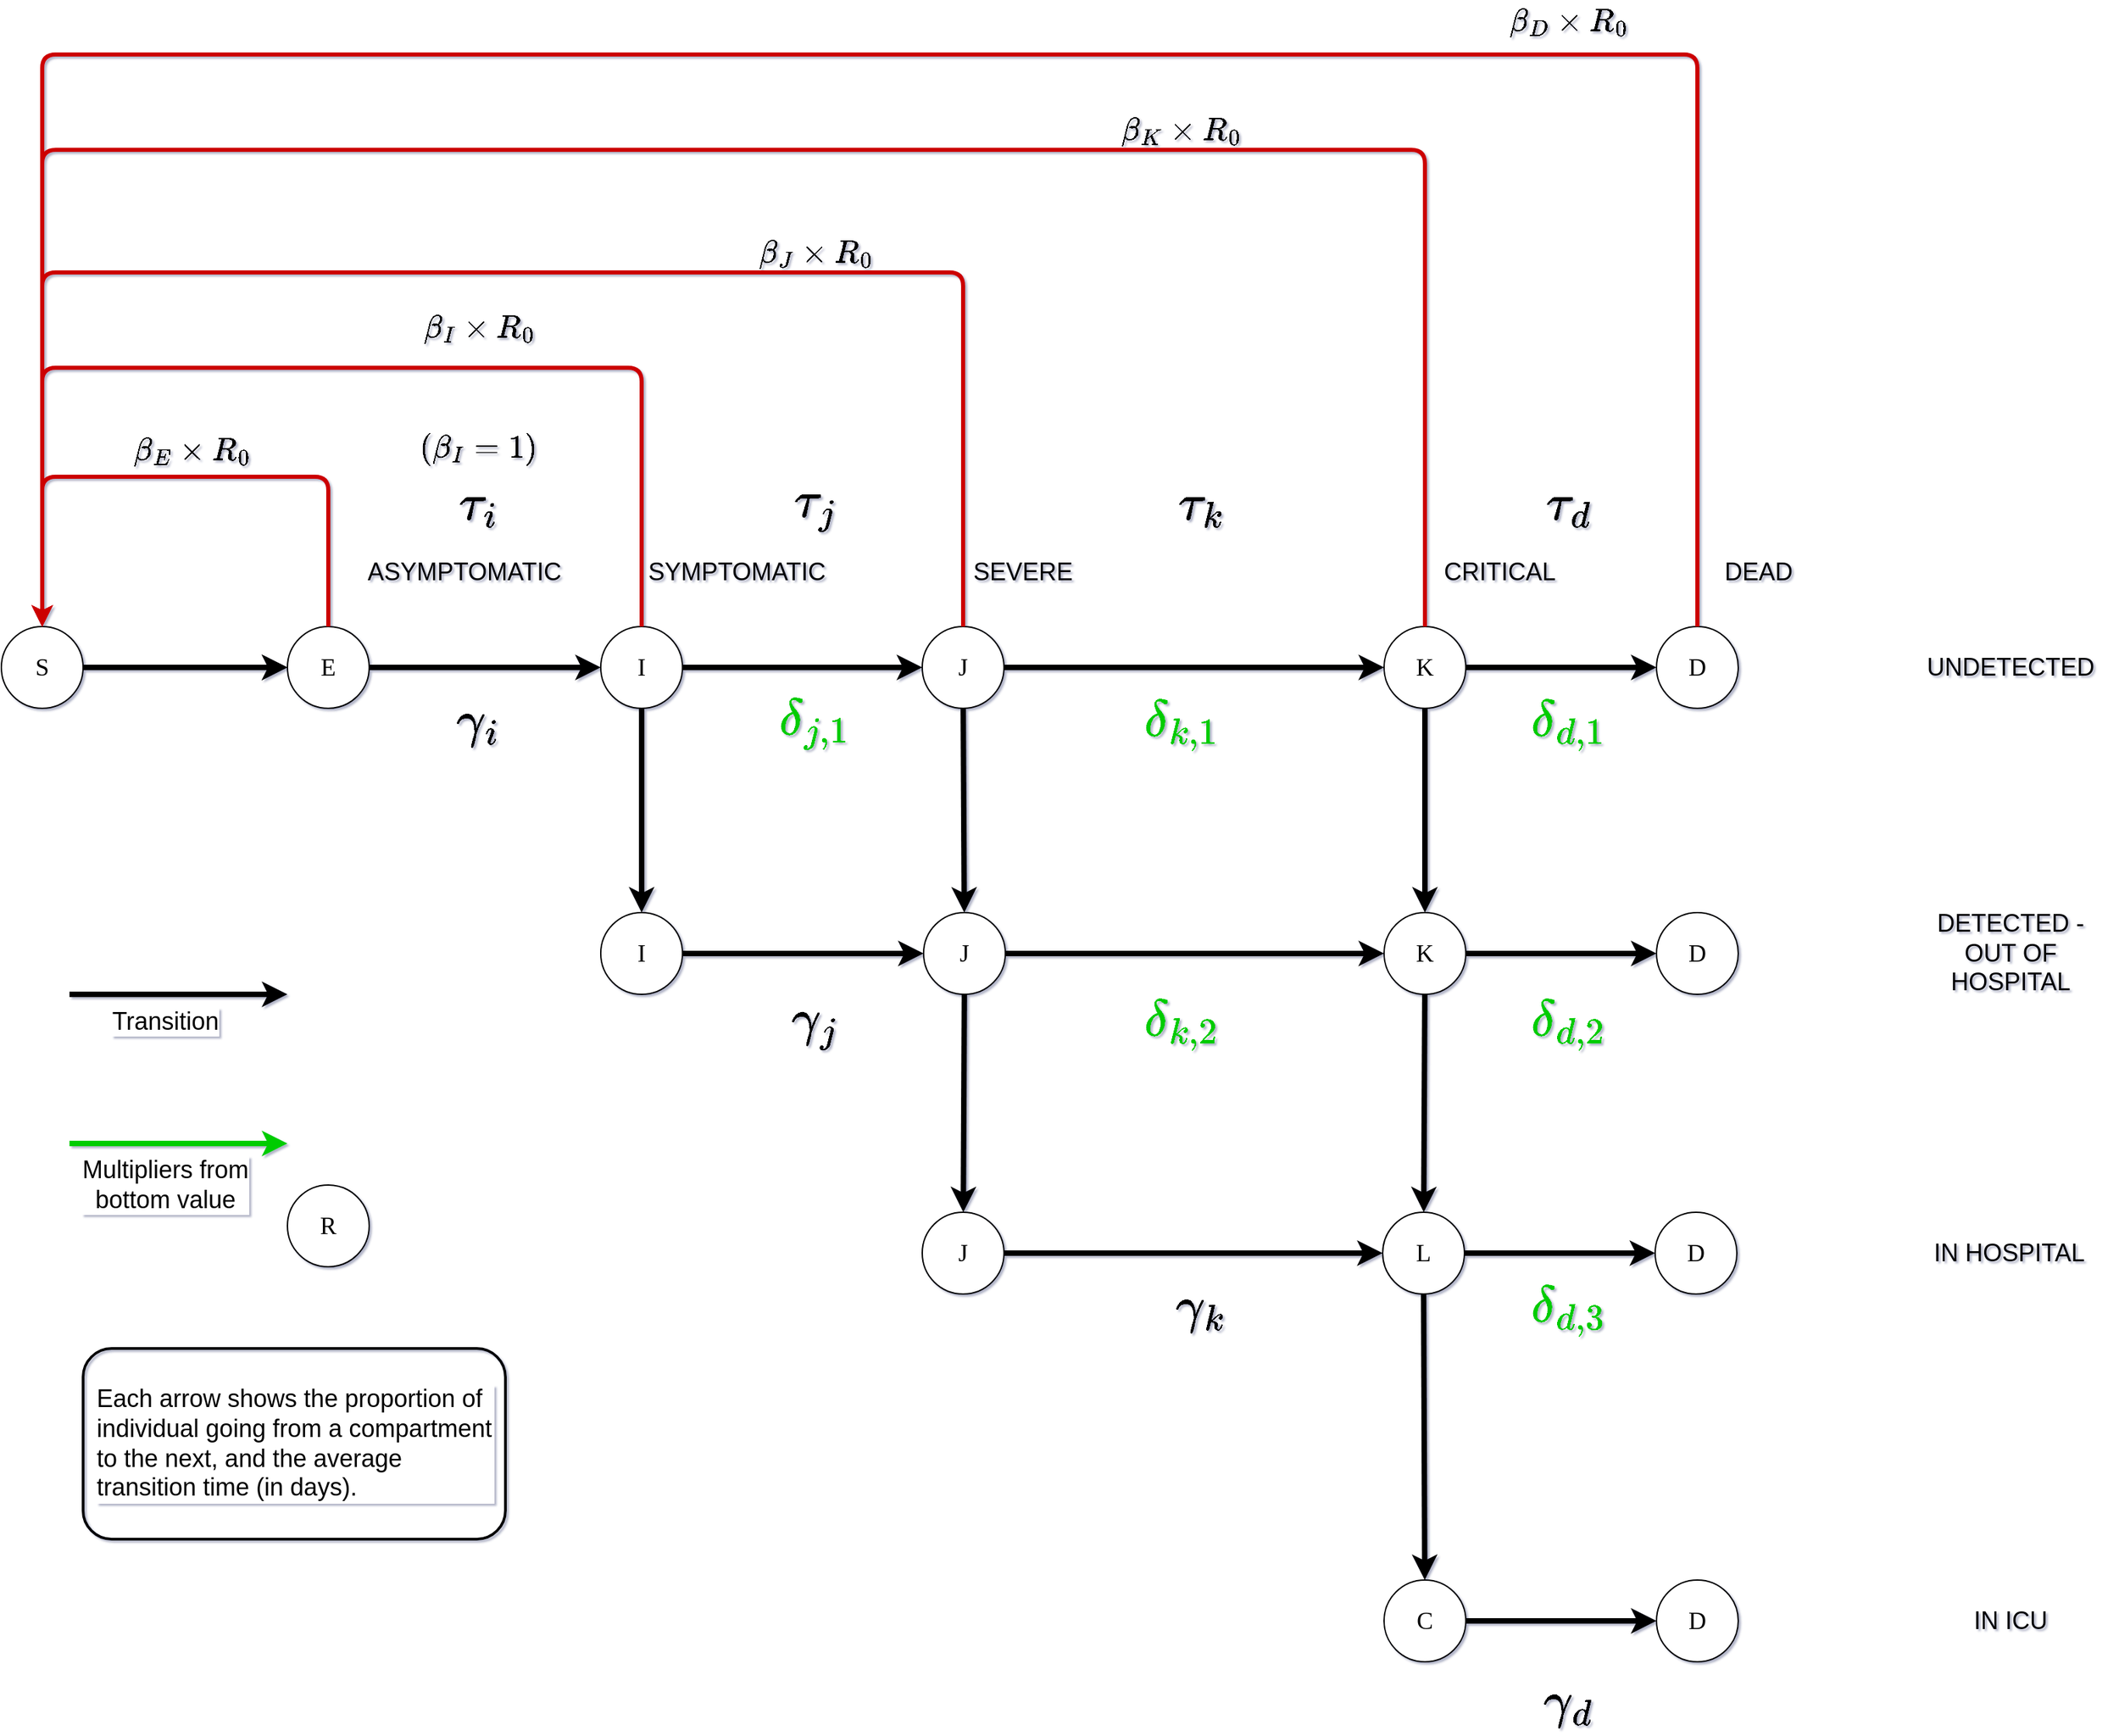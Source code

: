 <mxfile version="12.6.5" type="device"><diagram id="RerGtXJefabZLA4IZbGL" name="Page-1"><mxGraphModel dx="2629.3" dy="2112.1" grid="1" gridSize="10" guides="1" tooltips="1" connect="1" arrows="1" fold="1" page="1" pageScale="0.9" pageWidth="827" pageHeight="1169" math="1" shadow="1"><root><mxCell id="0"/><mxCell id="1" parent="0"/><mxCell id="Nf24T_Z3pcfL-pUpdGY4-28" value="CRITICAL" style="text;html=1;strokeColor=none;fillColor=none;align=center;verticalAlign=middle;whiteSpace=wrap;rounded=0;fontSize=18;" parent="1" vertex="1"><mxGeometry x="870" y="10" width="100" height="40" as="geometry"/></mxCell><mxCell id="QVjFgcgT2LXSMzU8Dr3d-1" value="S" style="ellipse;whiteSpace=wrap;html=1;aspect=fixed;fontFamily=Verdana;fontSize=18;" parent="1" vertex="1"><mxGeometry x="-180" y="70" width="60" height="60" as="geometry"/></mxCell><mxCell id="QVjFgcgT2LXSMzU8Dr3d-3" value="J" style="ellipse;whiteSpace=wrap;html=1;aspect=fixed;fontFamily=Verdana;fontSize=18;" parent="1" vertex="1"><mxGeometry x="496" y="70" width="60" height="60" as="geometry"/></mxCell><mxCell id="QVjFgcgT2LXSMzU8Dr3d-6" value="J" style="ellipse;whiteSpace=wrap;html=1;aspect=fixed;fontFamily=Verdana;fontSize=18;" parent="1" vertex="1"><mxGeometry x="496" y="500" width="60" height="60" as="geometry"/></mxCell><mxCell id="QVjFgcgT2LXSMzU8Dr3d-7" value="C" style="ellipse;whiteSpace=wrap;html=1;aspect=fixed;fontFamily=Verdana;fontSize=18;" parent="1" vertex="1"><mxGeometry x="835" y="770" width="60" height="60" as="geometry"/></mxCell><mxCell id="QVjFgcgT2LXSMzU8Dr3d-10" value="L" style="ellipse;whiteSpace=wrap;html=1;aspect=fixed;fontFamily=Verdana;fontSize=18;" parent="1" vertex="1"><mxGeometry x="834" y="500" width="60" height="60" as="geometry"/></mxCell><mxCell id="QVjFgcgT2LXSMzU8Dr3d-11" value="D" style="ellipse;whiteSpace=wrap;html=1;aspect=fixed;fontFamily=Verdana;fontSize=18;" parent="1" vertex="1"><mxGeometry x="1034" y="500" width="60" height="60" as="geometry"/></mxCell><mxCell id="QVjFgcgT2LXSMzU8Dr3d-14" value="" style="endArrow=classic;html=1;fontFamily=Verdana;fontSize=18;strokeWidth=4;entryX=0;entryY=0.5;entryDx=0;entryDy=0;exitX=1;exitY=0.5;exitDx=0;exitDy=0;" parent="1" source="QVjFgcgT2LXSMzU8Dr3d-1" target="QVjFgcgT2LXSMzU8Dr3d-9" edge="1"><mxGeometry width="50" height="50" relative="1" as="geometry"><mxPoint x="-170" y="390" as="sourcePoint"/><mxPoint x="-120" y="340" as="targetPoint"/></mxGeometry></mxCell><mxCell id="Nf24T_Z3pcfL-pUpdGY4-2" value="" style="endArrow=classic;html=1;fontFamily=Verdana;fontSize=18;strokeWidth=4;" parent="1" source="afz9jpCoOAIoHs486z4P-8" target="QVjFgcgT2LXSMzU8Dr3d-6" edge="1"><mxGeometry width="50" height="50" relative="1" as="geometry"><mxPoint x="517" y="380" as="sourcePoint"/><mxPoint x="372" y="300" as="targetPoint"/></mxGeometry></mxCell><mxCell id="Nf24T_Z3pcfL-pUpdGY4-8" value="" style="endArrow=classic;html=1;fontFamily=Verdana;fontSize=18;strokeWidth=4;" parent="1" source="QVjFgcgT2LXSMzU8Dr3d-10" target="QVjFgcgT2LXSMzU8Dr3d-7" edge="1"><mxGeometry width="50" height="50" relative="1" as="geometry"><mxPoint x="865" y="730" as="sourcePoint"/><mxPoint x="820" y="560" as="targetPoint"/></mxGeometry></mxCell><mxCell id="Nf24T_Z3pcfL-pUpdGY4-13" value="" style="endArrow=classic;html=1;fontFamily=Verdana;fontSize=18;strokeWidth=4;" parent="1" edge="1"><mxGeometry width="50" height="50" relative="1" as="geometry"><mxPoint x="-130" y="340" as="sourcePoint"/><mxPoint x="30" y="340" as="targetPoint"/></mxGeometry></mxCell><mxCell id="Nf24T_Z3pcfL-pUpdGY4-14" value="Transition" style="text;html=1;align=center;verticalAlign=middle;resizable=0;points=[];labelBackgroundColor=#ffffff;fontSize=18;" parent="Nf24T_Z3pcfL-pUpdGY4-13" vertex="1" connectable="0"><mxGeometry x="-0.225" y="-6" relative="1" as="geometry"><mxPoint x="8" y="14" as="offset"/></mxGeometry></mxCell><mxCell id="QVjFgcgT2LXSMzU8Dr3d-9" value="E" style="ellipse;whiteSpace=wrap;html=1;aspect=fixed;fontFamily=Verdana;fontSize=18;" parent="1" vertex="1"><mxGeometry x="30" y="70" width="60" height="60" as="geometry"/></mxCell><mxCell id="Nf24T_Z3pcfL-pUpdGY4-19" value="" style="endArrow=classic;html=1;fontFamily=Verdana;fontSize=18;strokeWidth=4;entryX=0;entryY=0.5;entryDx=0;entryDy=0;" parent="1" target="QVjFgcgT2LXSMzU8Dr3d-9" edge="1"><mxGeometry width="50" height="50" relative="1" as="geometry"><mxPoint x="-10" y="100" as="sourcePoint"/><mxPoint x="140" y="100" as="targetPoint"/></mxGeometry></mxCell><mxCell id="Nf24T_Z3pcfL-pUpdGY4-22" value="K" style="ellipse;whiteSpace=wrap;html=1;aspect=fixed;fontFamily=Verdana;fontSize=18;" parent="1" vertex="1"><mxGeometry x="835" y="70" width="60" height="60" as="geometry"/></mxCell><mxCell id="Nf24T_Z3pcfL-pUpdGY4-26" value="SEVERE" style="text;html=1;strokeColor=none;fillColor=none;align=center;verticalAlign=middle;whiteSpace=wrap;rounded=0;fontSize=18;" parent="1" vertex="1"><mxGeometry x="520" y="10" width="100" height="40" as="geometry"/></mxCell><mxCell id="Nf24T_Z3pcfL-pUpdGY4-30" value="DETECTED - OUT OF HOSPITAL" style="text;html=1;strokeColor=none;fillColor=none;align=center;verticalAlign=middle;whiteSpace=wrap;rounded=0;fontSize=18;" parent="1" vertex="1"><mxGeometry x="1220" y="280" width="150" height="60" as="geometry"/></mxCell><mxCell id="Nf24T_Z3pcfL-pUpdGY4-32" value="IN HOSPITAL" style="text;html=1;strokeColor=none;fillColor=none;align=center;verticalAlign=middle;whiteSpace=wrap;rounded=0;fontSize=18;" parent="1" vertex="1"><mxGeometry x="1219" y="500" width="150" height="60" as="geometry"/></mxCell><mxCell id="Nf24T_Z3pcfL-pUpdGY4-34" value="IN ICU" style="text;html=1;strokeColor=none;fillColor=none;align=center;verticalAlign=middle;whiteSpace=wrap;rounded=0;fontSize=18;" parent="1" vertex="1"><mxGeometry x="1220" y="770" width="150" height="60" as="geometry"/></mxCell><mxCell id="Nf24T_Z3pcfL-pUpdGY4-36" value="" style="endArrow=classic;html=1;fontFamily=Verdana;fontSize=18;strokeWidth=4;" parent="1" source="afz9jpCoOAIoHs486z4P-11" target="QVjFgcgT2LXSMzU8Dr3d-10" edge="1"><mxGeometry width="50" height="50" relative="1" as="geometry"><mxPoint x="865" y="380" as="sourcePoint"/><mxPoint x="720" y="410" as="targetPoint"/></mxGeometry></mxCell><mxCell id="Nf24T_Z3pcfL-pUpdGY4-40" value="R" style="ellipse;whiteSpace=wrap;html=1;aspect=fixed;fontFamily=Verdana;fontSize=18;" parent="1" vertex="1"><mxGeometry x="30" y="480" width="60" height="60" as="geometry"/></mxCell><mxCell id="GhdbaIzRPj2teoHkKRaa-8" value="" style="endArrow=classic;html=1;fontFamily=Verdana;fontSize=18;strokeWidth=4;strokeColor=#00CC00;" parent="1" edge="1"><mxGeometry width="50" height="50" relative="1" as="geometry"><mxPoint x="-130" y="449.5" as="sourcePoint"/><mxPoint x="30" y="449.5" as="targetPoint"/></mxGeometry></mxCell><mxCell id="GhdbaIzRPj2teoHkKRaa-9" value="Multipliers from &lt;br&gt;bottom value" style="text;html=1;align=center;verticalAlign=middle;resizable=0;points=[];labelBackgroundColor=#ffffff;fontSize=18;" parent="GhdbaIzRPj2teoHkKRaa-8" vertex="1" connectable="0"><mxGeometry x="-0.225" y="-6" relative="1" as="geometry"><mxPoint x="8" y="24.5" as="offset"/></mxGeometry></mxCell><mxCell id="GhdbaIzRPj2teoHkKRaa-11" value="I" style="ellipse;whiteSpace=wrap;html=1;aspect=fixed;fontFamily=Verdana;fontSize=18;" parent="1" vertex="1"><mxGeometry x="260" y="70" width="60" height="60" as="geometry"/></mxCell><mxCell id="GhdbaIzRPj2teoHkKRaa-37" value="Each arrow shows the proportion of individual going from a compartment to the next, and the average transition time (in days)." style="text;html=1;strokeColor=#000000;fillColor=none;align=left;verticalAlign=middle;whiteSpace=wrap;rounded=1;labelBackgroundColor=#ffffff;fontSize=18;strokeWidth=2;spacingTop=5;spacingLeft=5;spacingBottom=5;spacing=5;spacingRight=5;" parent="1" vertex="1"><mxGeometry x="-120" y="600" width="310" height="140" as="geometry"/></mxCell><mxCell id="afz9jpCoOAIoHs486z4P-1" value="SYMPTOMATIC" style="text;html=1;strokeColor=none;fillColor=none;align=center;verticalAlign=middle;whiteSpace=wrap;rounded=0;fontSize=18;" vertex="1" parent="1"><mxGeometry x="310" y="10" width="100" height="40" as="geometry"/></mxCell><mxCell id="afz9jpCoOAIoHs486z4P-2" value="ASYMPTOMATIC" style="text;html=1;strokeColor=none;fillColor=none;align=center;verticalAlign=middle;whiteSpace=wrap;rounded=0;fontSize=18;" vertex="1" parent="1"><mxGeometry x="110" y="10" width="100" height="40" as="geometry"/></mxCell><mxCell id="afz9jpCoOAIoHs486z4P-3" value="DEAD" style="text;html=1;strokeColor=none;fillColor=none;align=center;verticalAlign=middle;whiteSpace=wrap;rounded=0;fontSize=18;" vertex="1" parent="1"><mxGeometry x="1060" y="10" width="100" height="40" as="geometry"/></mxCell><mxCell id="afz9jpCoOAIoHs486z4P-4" value="D" style="ellipse;whiteSpace=wrap;html=1;aspect=fixed;fontFamily=Verdana;fontSize=18;" vertex="1" parent="1"><mxGeometry x="1035" y="70" width="60" height="60" as="geometry"/></mxCell><mxCell id="afz9jpCoOAIoHs486z4P-5" value="" style="endArrow=classic;html=1;fontFamily=Verdana;fontSize=18;strokeWidth=4;" edge="1" parent="1" source="Nf24T_Z3pcfL-pUpdGY4-22" target="afz9jpCoOAIoHs486z4P-4"><mxGeometry width="50" height="50" relative="1" as="geometry"><mxPoint x="875" y="140" as="sourcePoint"/><mxPoint x="875" y="620" as="targetPoint"/></mxGeometry></mxCell><mxCell id="afz9jpCoOAIoHs486z4P-6" value="UNDETECTED" style="text;html=1;strokeColor=none;fillColor=none;align=center;verticalAlign=middle;whiteSpace=wrap;rounded=0;fontSize=18;" vertex="1" parent="1"><mxGeometry x="1220" y="70" width="150" height="60" as="geometry"/></mxCell><mxCell id="afz9jpCoOAIoHs486z4P-7" value="I" style="ellipse;whiteSpace=wrap;html=1;aspect=fixed;fontFamily=Verdana;fontSize=18;" vertex="1" parent="1"><mxGeometry x="260" y="280" width="60" height="60" as="geometry"/></mxCell><mxCell id="afz9jpCoOAIoHs486z4P-8" value="J" style="ellipse;whiteSpace=wrap;html=1;aspect=fixed;fontFamily=Verdana;fontSize=18;" vertex="1" parent="1"><mxGeometry x="497" y="280" width="60" height="60" as="geometry"/></mxCell><mxCell id="afz9jpCoOAIoHs486z4P-9" value="" style="endArrow=classic;html=1;fontFamily=Verdana;fontSize=18;strokeWidth=4;" edge="1" parent="1" source="GhdbaIzRPj2teoHkKRaa-11" target="afz9jpCoOAIoHs486z4P-7"><mxGeometry width="50" height="50" relative="1" as="geometry"><mxPoint x="400" y="220" as="sourcePoint"/><mxPoint x="400" y="700" as="targetPoint"/></mxGeometry></mxCell><mxCell id="afz9jpCoOAIoHs486z4P-10" value="" style="endArrow=classic;html=1;fontFamily=Verdana;fontSize=18;strokeWidth=4;" edge="1" parent="1" source="QVjFgcgT2LXSMzU8Dr3d-3" target="afz9jpCoOAIoHs486z4P-8"><mxGeometry width="50" height="50" relative="1" as="geometry"><mxPoint x="300" y="140" as="sourcePoint"/><mxPoint x="300" y="290" as="targetPoint"/></mxGeometry></mxCell><mxCell id="afz9jpCoOAIoHs486z4P-11" value="K" style="ellipse;whiteSpace=wrap;html=1;aspect=fixed;fontFamily=Verdana;fontSize=18;" vertex="1" parent="1"><mxGeometry x="835" y="280" width="60" height="60" as="geometry"/></mxCell><mxCell id="afz9jpCoOAIoHs486z4P-12" value="" style="endArrow=classic;html=1;fontFamily=Verdana;fontSize=18;strokeWidth=4;" edge="1" parent="1" source="Nf24T_Z3pcfL-pUpdGY4-22" target="afz9jpCoOAIoHs486z4P-11"><mxGeometry width="50" height="50" relative="1" as="geometry"><mxPoint x="536" y="140" as="sourcePoint"/><mxPoint x="536.857" y="290.0" as="targetPoint"/></mxGeometry></mxCell><mxCell id="afz9jpCoOAIoHs486z4P-13" value="" style="endArrow=classic;html=1;fontFamily=Verdana;fontSize=18;strokeWidth=4;" edge="1" parent="1" source="afz9jpCoOAIoHs486z4P-7" target="afz9jpCoOAIoHs486z4P-8"><mxGeometry width="50" height="50" relative="1" as="geometry"><mxPoint x="875" y="140" as="sourcePoint"/><mxPoint x="875" y="290" as="targetPoint"/></mxGeometry></mxCell><mxCell id="afz9jpCoOAIoHs486z4P-14" value="" style="endArrow=classic;html=1;fontFamily=Verdana;fontSize=18;strokeWidth=4;" edge="1" parent="1" source="afz9jpCoOAIoHs486z4P-8" target="afz9jpCoOAIoHs486z4P-11"><mxGeometry width="50" height="50" relative="1" as="geometry"><mxPoint x="885" y="150" as="sourcePoint"/><mxPoint x="885" y="300" as="targetPoint"/></mxGeometry></mxCell><mxCell id="afz9jpCoOAIoHs486z4P-15" value="D" style="ellipse;whiteSpace=wrap;html=1;aspect=fixed;fontFamily=Verdana;fontSize=18;" vertex="1" parent="1"><mxGeometry x="1035" y="280" width="60" height="60" as="geometry"/></mxCell><mxCell id="afz9jpCoOAIoHs486z4P-16" value="D" style="ellipse;whiteSpace=wrap;html=1;aspect=fixed;fontFamily=Verdana;fontSize=18;" vertex="1" parent="1"><mxGeometry x="1035" y="770" width="60" height="60" as="geometry"/></mxCell><mxCell id="afz9jpCoOAIoHs486z4P-19" value="" style="endArrow=classic;html=1;fontFamily=Verdana;fontSize=18;strokeWidth=4;" edge="1" parent="1" source="QVjFgcgT2LXSMzU8Dr3d-6" target="QVjFgcgT2LXSMzU8Dr3d-10"><mxGeometry width="50" height="50" relative="1" as="geometry"><mxPoint x="566" y="210" as="sourcePoint"/><mxPoint x="844.0" y="210" as="targetPoint"/></mxGeometry></mxCell><mxCell id="afz9jpCoOAIoHs486z4P-20" value="" style="endArrow=classic;html=1;fontFamily=Verdana;fontSize=18;strokeWidth=4;" edge="1" parent="1" source="afz9jpCoOAIoHs486z4P-11" target="afz9jpCoOAIoHs486z4P-15"><mxGeometry width="50" height="50" relative="1" as="geometry"><mxPoint x="577" y="330" as="sourcePoint"/><mxPoint x="855.0" y="330" as="targetPoint"/></mxGeometry></mxCell><mxCell id="afz9jpCoOAIoHs486z4P-21" value="" style="endArrow=classic;html=1;fontFamily=Verdana;fontSize=18;strokeWidth=4;" edge="1" parent="1" source="QVjFgcgT2LXSMzU8Dr3d-10" target="QVjFgcgT2LXSMzU8Dr3d-11"><mxGeometry width="50" height="50" relative="1" as="geometry"><mxPoint x="586" y="230" as="sourcePoint"/><mxPoint x="864.0" y="230" as="targetPoint"/></mxGeometry></mxCell><mxCell id="afz9jpCoOAIoHs486z4P-22" value="" style="endArrow=classic;html=1;fontFamily=Verdana;fontSize=18;strokeWidth=4;" edge="1" parent="1" source="QVjFgcgT2LXSMzU8Dr3d-7" target="afz9jpCoOAIoHs486z4P-16"><mxGeometry width="50" height="50" relative="1" as="geometry"><mxPoint x="597" y="350" as="sourcePoint"/><mxPoint x="875.0" y="350" as="targetPoint"/></mxGeometry></mxCell><mxCell id="afz9jpCoOAIoHs486z4P-24" value="$$\tau_i$$" style="text;html=1;align=center;verticalAlign=middle;resizable=0;points=[];autosize=1;fontSize=32;" vertex="1" parent="1"><mxGeometry x="85.0" y="-40.1" width="170" height="40" as="geometry"/></mxCell><mxCell id="afz9jpCoOAIoHs486z4P-25" value="$$\tau_j$$" style="text;html=1;align=center;verticalAlign=middle;resizable=0;points=[];autosize=1;fontSize=32;" vertex="1" parent="1"><mxGeometry x="332.0" y="-40.1" width="170" height="40" as="geometry"/></mxCell><mxCell id="afz9jpCoOAIoHs486z4P-26" value="$$\tau_k$$" style="text;html=1;align=center;verticalAlign=middle;resizable=0;points=[];autosize=1;fontSize=32;" vertex="1" parent="1"><mxGeometry x="610.0" y="-40.1" width="180" height="40" as="geometry"/></mxCell><mxCell id="afz9jpCoOAIoHs486z4P-27" value="$$\tau_d$$" style="text;html=1;align=center;verticalAlign=middle;resizable=0;points=[];autosize=1;fontSize=32;" vertex="1" parent="1"><mxGeometry x="880.0" y="-40.1" width="180" height="40" as="geometry"/></mxCell><mxCell id="afz9jpCoOAIoHs486z4P-28" value="" style="endArrow=classic;html=1;fontFamily=Verdana;fontSize=18;strokeWidth=4;" edge="1" parent="1" source="QVjFgcgT2LXSMzU8Dr3d-9" target="GhdbaIzRPj2teoHkKRaa-11"><mxGeometry width="50" height="50" relative="1" as="geometry"><mxPoint x="330" y="320.0" as="sourcePoint"/><mxPoint x="507" y="320.0" as="targetPoint"/></mxGeometry></mxCell><mxCell id="afz9jpCoOAIoHs486z4P-29" value="" style="endArrow=classic;html=1;fontFamily=Verdana;fontSize=18;strokeWidth=4;" edge="1" parent="1" source="GhdbaIzRPj2teoHkKRaa-11" target="QVjFgcgT2LXSMzU8Dr3d-3"><mxGeometry width="50" height="50" relative="1" as="geometry"><mxPoint x="340" y="330.0" as="sourcePoint"/><mxPoint x="517" y="330.0" as="targetPoint"/></mxGeometry></mxCell><mxCell id="afz9jpCoOAIoHs486z4P-30" value="" style="endArrow=classic;html=1;fontFamily=Verdana;fontSize=18;strokeWidth=4;" edge="1" parent="1" source="QVjFgcgT2LXSMzU8Dr3d-3" target="Nf24T_Z3pcfL-pUpdGY4-22"><mxGeometry width="50" height="50" relative="1" as="geometry"><mxPoint x="350" y="340.0" as="sourcePoint"/><mxPoint x="527" y="340.0" as="targetPoint"/></mxGeometry></mxCell><mxCell id="afz9jpCoOAIoHs486z4P-31" value="$$\gamma_i$$" style="text;html=1;align=center;verticalAlign=middle;resizable=0;points=[];autosize=1;fontSize=32;" vertex="1" parent="1"><mxGeometry x="55.0" y="120" width="230" height="40" as="geometry"/></mxCell><mxCell id="afz9jpCoOAIoHs486z4P-32" value="$$\gamma_j$$" style="text;html=1;align=center;verticalAlign=middle;resizable=0;points=[];autosize=1;fontSize=32;" vertex="1" parent="1"><mxGeometry x="302.0" y="340" width="230" height="40" as="geometry"/></mxCell><mxCell id="afz9jpCoOAIoHs486z4P-33" value="$$\gamma_k$$" style="text;html=1;align=center;verticalAlign=middle;resizable=0;points=[];autosize=1;fontSize=32;" vertex="1" parent="1"><mxGeometry x="580.0" y="550" width="240" height="40" as="geometry"/></mxCell><mxCell id="afz9jpCoOAIoHs486z4P-34" value="$$\gamma_d$$" style="text;html=1;align=center;verticalAlign=middle;resizable=0;points=[];autosize=1;fontSize=32;" vertex="1" parent="1"><mxGeometry x="850.0" y="840" width="240" height="40" as="geometry"/></mxCell><mxCell id="afz9jpCoOAIoHs486z4P-36" value="$$\delta_{d, 3}$$" style="text;html=1;align=center;verticalAlign=middle;resizable=0;points=[];autosize=1;fontSize=32;fontColor=#00CC00;fontStyle=1" vertex="1" parent="1"><mxGeometry x="835.0" y="550.0" width="270" height="40" as="geometry"/></mxCell><mxCell id="afz9jpCoOAIoHs486z4P-37" value="$$\delta_{d, 2}$$" style="text;html=1;align=center;verticalAlign=middle;resizable=0;points=[];autosize=1;fontSize=32;fontColor=#00CC00;fontStyle=1" vertex="1" parent="1"><mxGeometry x="835.0" y="340.0" width="270" height="40" as="geometry"/></mxCell><mxCell id="afz9jpCoOAIoHs486z4P-38" value="$$\delta_{d, 1}$$" style="text;html=1;align=center;verticalAlign=middle;resizable=0;points=[];autosize=1;fontSize=32;fontColor=#00CC00;fontStyle=1" vertex="1" parent="1"><mxGeometry x="835.0" y="120.0" width="270" height="40" as="geometry"/></mxCell><mxCell id="afz9jpCoOAIoHs486z4P-39" value="$$\delta_{k, 2}$$" style="text;html=1;align=center;verticalAlign=middle;resizable=0;points=[];autosize=1;fontSize=32;fontColor=#00CC00;fontStyle=1" vertex="1" parent="1"><mxGeometry x="551.0" y="340.0" width="270" height="40" as="geometry"/></mxCell><mxCell id="afz9jpCoOAIoHs486z4P-40" value="$$\delta_{k, 1}$$" style="text;html=1;align=center;verticalAlign=middle;resizable=0;points=[];autosize=1;fontSize=32;fontColor=#00CC00;fontStyle=1" vertex="1" parent="1"><mxGeometry x="551.0" y="120.0" width="270" height="40" as="geometry"/></mxCell><mxCell id="afz9jpCoOAIoHs486z4P-41" value="$$\delta_{j, 1}$$" style="text;html=1;align=center;verticalAlign=middle;resizable=0;points=[];autosize=1;fontSize=32;fontColor=#00CC00;fontStyle=1" vertex="1" parent="1"><mxGeometry x="287.0" y="120.0" width="260" height="40" as="geometry"/></mxCell><mxCell id="afz9jpCoOAIoHs486z4P-43" value="" style="edgeStyle=elbowEdgeStyle;elbow=vertical;endArrow=classic;html=1;strokeWidth=3;fontSize=32;fontColor=#00CC00;strokeColor=#CC0000;" edge="1" parent="1" source="afz9jpCoOAIoHs486z4P-4" target="QVjFgcgT2LXSMzU8Dr3d-1"><mxGeometry width="50" height="50" relative="1" as="geometry"><mxPoint x="480" y="-260" as="sourcePoint"/><mxPoint x="530" y="-310" as="targetPoint"/><Array as="points"><mxPoint x="450" y="-350"/></Array></mxGeometry></mxCell><mxCell id="afz9jpCoOAIoHs486z4P-44" value="" style="edgeStyle=elbowEdgeStyle;elbow=vertical;endArrow=classic;html=1;strokeWidth=3;fontSize=32;fontColor=#00CC00;strokeColor=#CC0000;" edge="1" parent="1" source="Nf24T_Z3pcfL-pUpdGY4-22" target="QVjFgcgT2LXSMzU8Dr3d-1"><mxGeometry width="50" height="50" relative="1" as="geometry"><mxPoint x="1075.0" y="80" as="sourcePoint"/><mxPoint x="-140" y="80" as="targetPoint"/><Array as="points"><mxPoint x="350" y="-280"/></Array></mxGeometry></mxCell><mxCell id="afz9jpCoOAIoHs486z4P-45" value="" style="edgeStyle=elbowEdgeStyle;elbow=vertical;endArrow=classic;html=1;strokeWidth=3;fontSize=32;fontColor=#00CC00;strokeColor=#CC0000;" edge="1" parent="1" source="QVjFgcgT2LXSMzU8Dr3d-3" target="QVjFgcgT2LXSMzU8Dr3d-1"><mxGeometry width="50" height="50" relative="1" as="geometry"><mxPoint x="1085.0" y="90" as="sourcePoint"/><mxPoint x="-130" y="90" as="targetPoint"/><Array as="points"><mxPoint x="190" y="-190"/></Array></mxGeometry></mxCell><mxCell id="afz9jpCoOAIoHs486z4P-46" value="" style="edgeStyle=elbowEdgeStyle;elbow=vertical;endArrow=classic;html=1;strokeWidth=3;fontSize=32;fontColor=#00CC00;strokeColor=#CC0000;" edge="1" parent="1" source="GhdbaIzRPj2teoHkKRaa-11" target="QVjFgcgT2LXSMzU8Dr3d-1"><mxGeometry width="50" height="50" relative="1" as="geometry"><mxPoint x="536.0" y="80" as="sourcePoint"/><mxPoint x="-140" y="80" as="targetPoint"/><Array as="points"><mxPoint x="70" y="-120"/></Array></mxGeometry></mxCell><mxCell id="afz9jpCoOAIoHs486z4P-47" value="" style="edgeStyle=elbowEdgeStyle;elbow=vertical;endArrow=classic;html=1;strokeWidth=3;fontSize=32;fontColor=#00CC00;strokeColor=#CC0000;" edge="1" parent="1" source="QVjFgcgT2LXSMzU8Dr3d-9" target="QVjFgcgT2LXSMzU8Dr3d-1"><mxGeometry width="50" height="50" relative="1" as="geometry"><mxPoint x="300.0" y="80" as="sourcePoint"/><mxPoint x="-140" y="80" as="targetPoint"/><Array as="points"><mxPoint x="-20" y="-40"/></Array></mxGeometry></mxCell><mxCell id="afz9jpCoOAIoHs486z4P-49" value="$$\beta_E \times R_0$$" style="text;html=1;align=center;verticalAlign=middle;resizable=0;points=[];autosize=1;fontSize=20;" vertex="1" parent="1"><mxGeometry x="-155.0" y="-75.1" width="230" height="30" as="geometry"/></mxCell><mxCell id="afz9jpCoOAIoHs486z4P-50" value="$$\beta_I \times R_0$$&amp;nbsp;&lt;br&gt;$$(\beta_I = 1)$$" style="text;html=1;align=center;verticalAlign=middle;resizable=0;points=[];autosize=1;fontSize=20;" vertex="1" parent="1"><mxGeometry x="55.0" y="-130.0" width="230" height="50" as="geometry"/></mxCell><mxCell id="afz9jpCoOAIoHs486z4P-51" value="$$\beta_J \times R_0$$" style="text;html=1;align=center;verticalAlign=middle;resizable=0;points=[];autosize=1;fontSize=20;" vertex="1" parent="1"><mxGeometry x="302.0" y="-220.0" width="230" height="30" as="geometry"/></mxCell><mxCell id="afz9jpCoOAIoHs486z4P-52" value="$$\beta_K \times R_0$$" style="text;html=1;align=center;verticalAlign=middle;resizable=0;points=[];autosize=1;fontSize=20;" vertex="1" parent="1"><mxGeometry x="571.0" y="-310" width="230" height="30" as="geometry"/></mxCell><mxCell id="afz9jpCoOAIoHs486z4P-53" value="$$\beta_D \times R_0$$" style="text;html=1;align=center;verticalAlign=middle;resizable=0;points=[];autosize=1;fontSize=20;" vertex="1" parent="1"><mxGeometry x="855.0" y="-390" width="230" height="30" as="geometry"/></mxCell></root></mxGraphModel></diagram></mxfile>